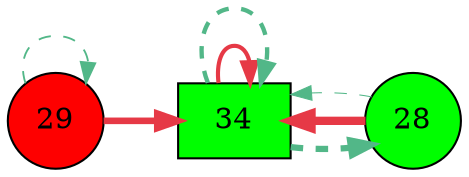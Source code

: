 digraph G{
rankdir=LR;
34 [style=filled, shape=box, fillcolor="#00fe00", label="34"];
28 [style=filled, shape=circle, fillcolor="#00fe00", label="28"];
29 [style=filled, shape=circle, fillcolor="#fe0000", label="29"];
28 -> 34 [color="#e63946",penwidth=4.00];
29 -> 34 [color="#e63946",penwidth=3.14];
34 -> 34 [color="#e63946",penwidth=1.99];
34 -> 34 [color="#52b788",style=dashed,penwidth=2.09];
28 -> 34 [color="#52b788",style=dashed,penwidth=0.50];
34 -> 28 [color="#52b788",style=dashed,penwidth=3.00];
29 -> 29 [color="#52b788",style=dashed,penwidth=0.89];
}